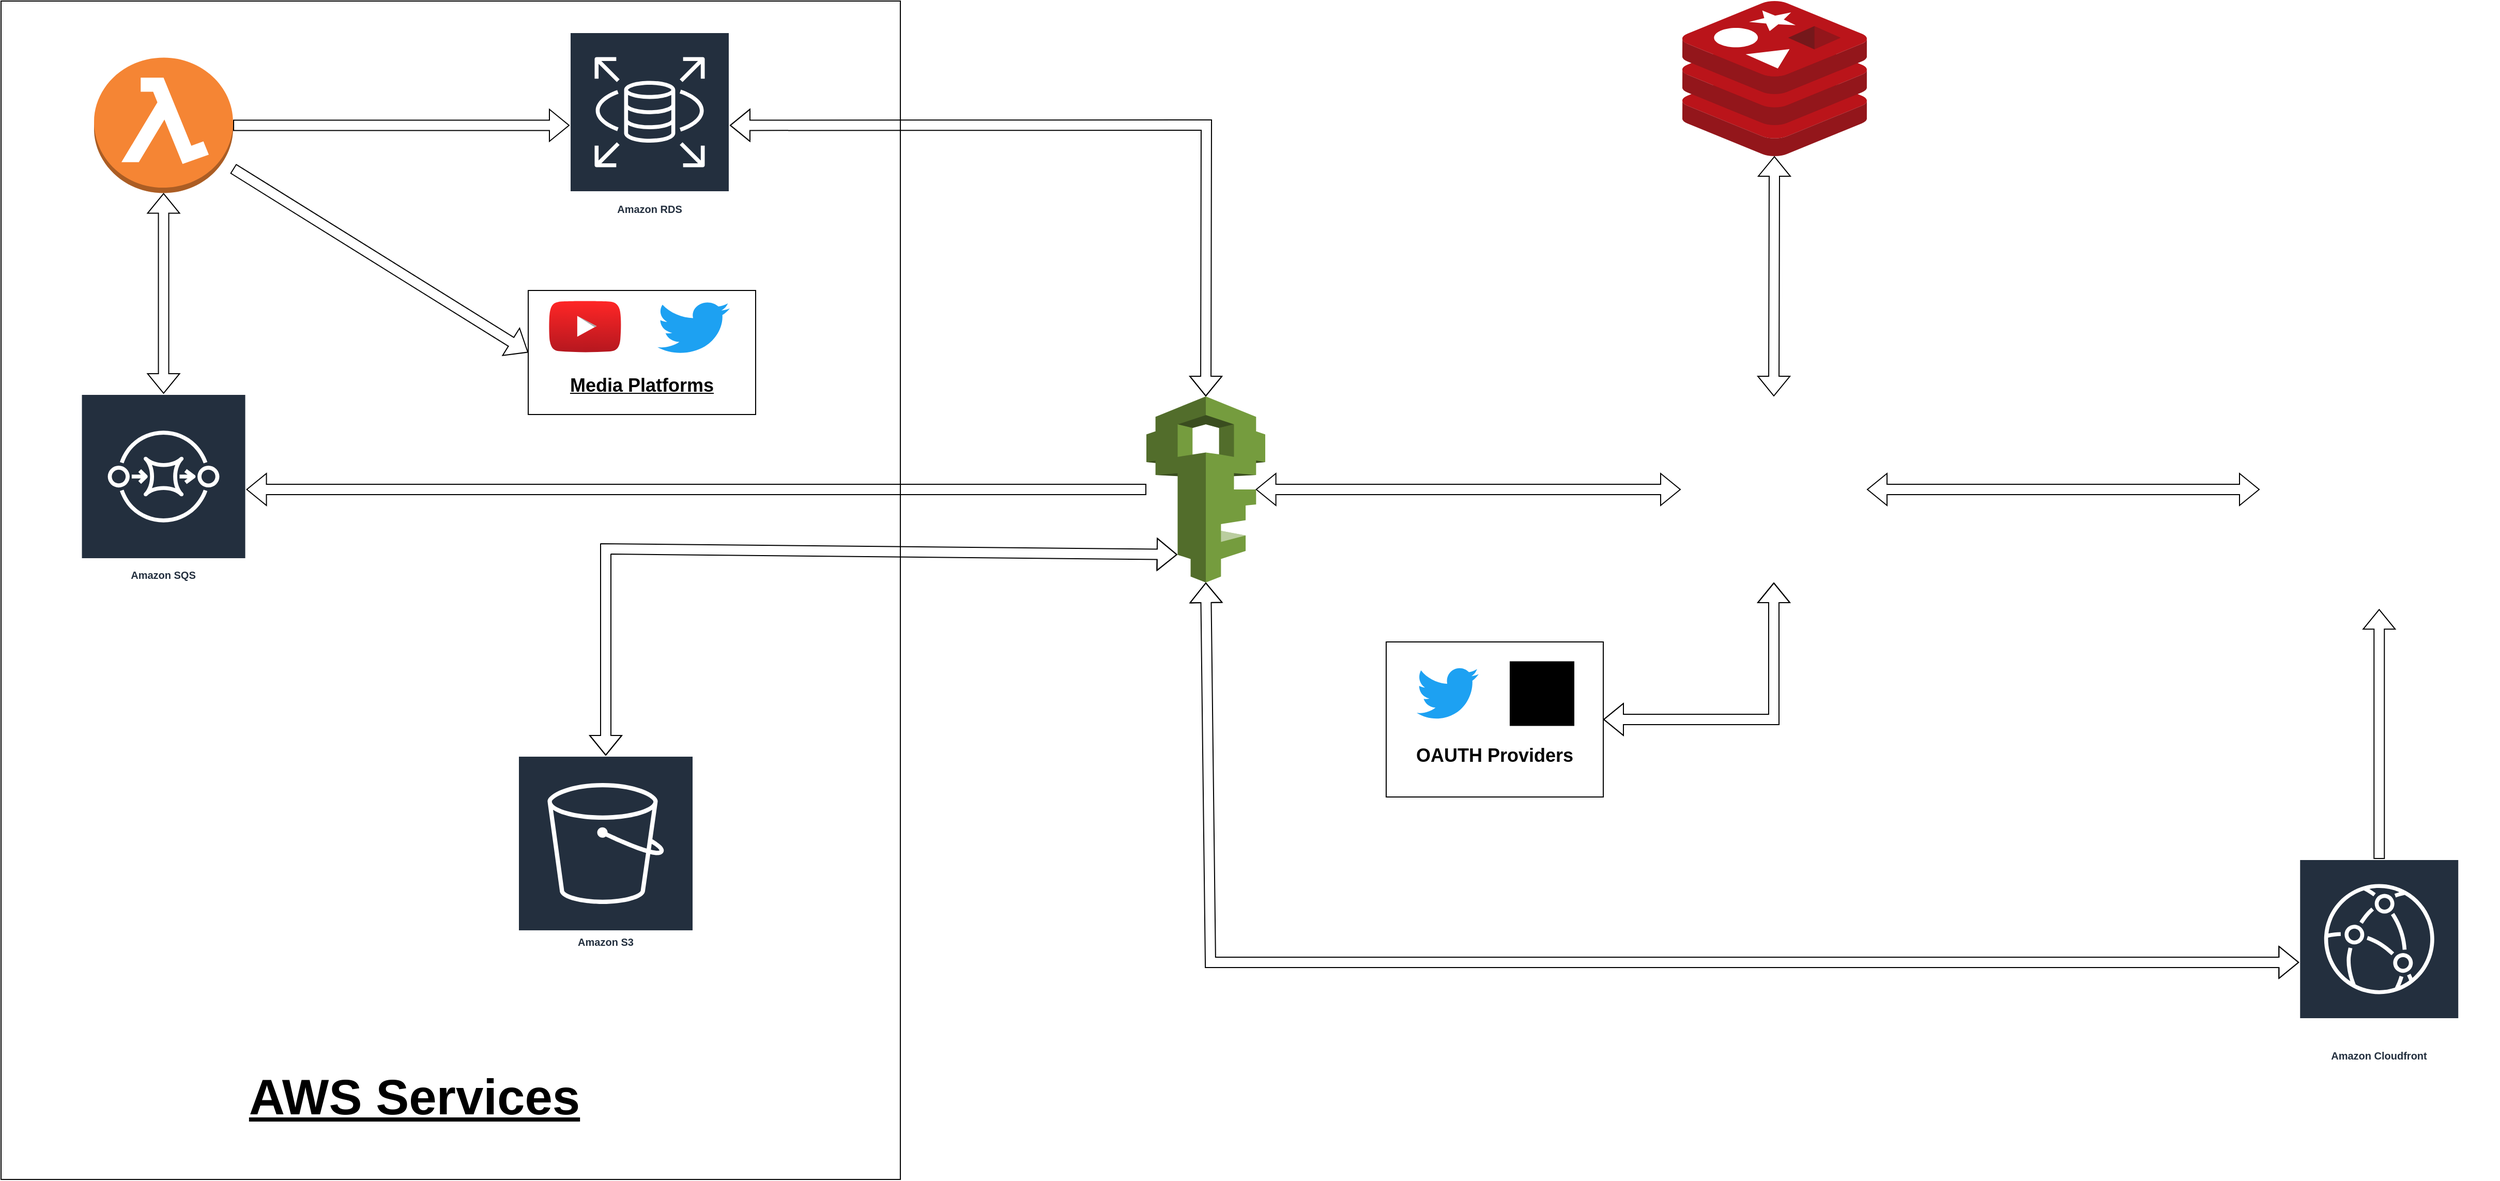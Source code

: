 <mxfile version="26.0.13">
  <diagram name="Page-1" id="p8GSX4qpjSspqNvn0sjG">
    <mxGraphModel dx="4947" dy="3226" grid="1" gridSize="10" guides="1" tooltips="1" connect="1" arrows="1" fold="1" page="1" pageScale="1" pageWidth="850" pageHeight="1100" math="0" shadow="0">
      <root>
        <mxCell id="0" />
        <mxCell id="1" parent="0" />
        <mxCell id="hHyT8EE465TZC9a2mLil-41" value="" style="rounded=0;whiteSpace=wrap;html=1;" vertex="1" parent="1">
          <mxGeometry x="-740" y="-490" width="870" height="1140" as="geometry" />
        </mxCell>
        <mxCell id="hHyT8EE465TZC9a2mLil-1" value="Amazon RDS" style="sketch=0;outlineConnect=0;fontColor=#232F3E;gradientColor=none;strokeColor=#ffffff;fillColor=#232F3E;dashed=0;verticalLabelPosition=middle;verticalAlign=bottom;align=center;html=1;whiteSpace=wrap;fontSize=10;fontStyle=1;spacing=3;shape=mxgraph.aws4.productIcon;prIcon=mxgraph.aws4.rds;" vertex="1" parent="1">
          <mxGeometry x="-190" y="-460" width="155" height="180.5" as="geometry" />
        </mxCell>
        <mxCell id="hHyT8EE465TZC9a2mLil-2" value="" style="image;sketch=0;aspect=fixed;html=1;points=[];align=center;fontSize=12;image=img/lib/mscae/Cache_Redis_Product.svg;" vertex="1" parent="1">
          <mxGeometry x="886.46" y="-490" width="178.54" height="150" as="geometry" />
        </mxCell>
        <mxCell id="hHyT8EE465TZC9a2mLil-3" value="" style="shape=image;html=1;verticalAlign=top;verticalLabelPosition=bottom;labelBackgroundColor=#ffffff;imageAspect=0;aspect=fixed;image=https://cdn2.iconfinder.com/data/icons/boxicons-logos/24/bxl-spring-boot-128.png" vertex="1" parent="1">
          <mxGeometry x="885" y="-107.5" width="180" height="180" as="geometry" />
        </mxCell>
        <mxCell id="hHyT8EE465TZC9a2mLil-4" value="" style="shape=image;html=1;verticalAlign=top;verticalLabelPosition=bottom;labelBackgroundColor=#ffffff;imageAspect=0;aspect=fixed;image=https://cdn2.iconfinder.com/data/icons/competitive-strategy-and-corporate-training/512/177_frontend_interface_mobile_phone_developer_app_development-128.png" vertex="1" parent="1">
          <mxGeometry x="1445" y="-133.12" width="231.25" height="231.25" as="geometry" />
        </mxCell>
        <mxCell id="hHyT8EE465TZC9a2mLil-5" value="Amazon SQS" style="sketch=0;outlineConnect=0;fontColor=#232F3E;gradientColor=none;strokeColor=#ffffff;fillColor=#232F3E;dashed=0;verticalLabelPosition=middle;verticalAlign=bottom;align=center;html=1;whiteSpace=wrap;fontSize=10;fontStyle=1;spacing=3;shape=mxgraph.aws4.productIcon;prIcon=mxgraph.aws4.sqs;" vertex="1" parent="1">
          <mxGeometry x="-662.75" y="-110" width="160" height="185" as="geometry" />
        </mxCell>
        <mxCell id="hHyT8EE465TZC9a2mLil-6" value="" style="outlineConnect=0;dashed=0;verticalLabelPosition=bottom;verticalAlign=top;align=center;html=1;shape=mxgraph.aws3.lambda_function;fillColor=#F58534;gradientColor=none;" vertex="1" parent="1">
          <mxGeometry x="-650" y="-435.25" width="134.5" height="131" as="geometry" />
        </mxCell>
        <mxCell id="hHyT8EE465TZC9a2mLil-10" value="" style="shape=flexArrow;endArrow=classic;startArrow=classic;html=1;rounded=0;entryX=0.5;entryY=1;entryDx=0;entryDy=0;entryPerimeter=0;" edge="1" parent="1" source="hHyT8EE465TZC9a2mLil-5" target="hHyT8EE465TZC9a2mLil-6">
          <mxGeometry width="100" height="100" relative="1" as="geometry">
            <mxPoint x="120" y="302" as="sourcePoint" />
            <mxPoint x="220" y="202" as="targetPoint" />
          </mxGeometry>
        </mxCell>
        <mxCell id="hHyT8EE465TZC9a2mLil-12" value="" style="shape=flexArrow;endArrow=classic;html=1;rounded=0;exitX=1;exitY=0.5;exitDx=0;exitDy=0;exitPerimeter=0;" edge="1" parent="1" source="hHyT8EE465TZC9a2mLil-6" target="hHyT8EE465TZC9a2mLil-1">
          <mxGeometry width="50" height="50" relative="1" as="geometry">
            <mxPoint x="320" y="221" as="sourcePoint" />
            <mxPoint x="370" y="171" as="targetPoint" />
          </mxGeometry>
        </mxCell>
        <mxCell id="hHyT8EE465TZC9a2mLil-15" value="" style="shape=flexArrow;endArrow=classic;startArrow=classic;html=1;rounded=0;entryX=0.5;entryY=0;entryDx=0;entryDy=0;" edge="1" parent="1" source="hHyT8EE465TZC9a2mLil-2" target="hHyT8EE465TZC9a2mLil-3">
          <mxGeometry width="100" height="100" relative="1" as="geometry">
            <mxPoint x="420" y="550" as="sourcePoint" />
            <mxPoint x="975" y="-130" as="targetPoint" />
          </mxGeometry>
        </mxCell>
        <mxCell id="hHyT8EE465TZC9a2mLil-18" value="" style="shape=flexArrow;endArrow=classic;startArrow=classic;html=1;rounded=0;entryX=0;entryY=0.5;entryDx=0;entryDy=0;exitX=1;exitY=0.5;exitDx=0;exitDy=0;" edge="1" parent="1" source="hHyT8EE465TZC9a2mLil-3" target="hHyT8EE465TZC9a2mLil-4">
          <mxGeometry width="100" height="100" relative="1" as="geometry">
            <mxPoint x="650" y="480" as="sourcePoint" />
            <mxPoint x="750" y="380" as="targetPoint" />
          </mxGeometry>
        </mxCell>
        <mxCell id="hHyT8EE465TZC9a2mLil-31" value="Amazon S3" style="sketch=0;outlineConnect=0;fontColor=#232F3E;gradientColor=none;strokeColor=#ffffff;fillColor=#232F3E;dashed=0;verticalLabelPosition=middle;verticalAlign=bottom;align=center;html=1;whiteSpace=wrap;fontSize=10;fontStyle=1;spacing=3;shape=mxgraph.aws4.productIcon;prIcon=mxgraph.aws4.s3;" vertex="1" parent="1">
          <mxGeometry x="-240" y="240" width="170" height="190" as="geometry" />
        </mxCell>
        <mxCell id="hHyT8EE465TZC9a2mLil-32" value="Amazon Cloudfront" style="sketch=0;outlineConnect=0;fontColor=#232F3E;gradientColor=none;strokeColor=#ffffff;fillColor=#232F3E;dashed=0;verticalLabelPosition=middle;verticalAlign=bottom;align=center;html=1;whiteSpace=wrap;fontSize=10;fontStyle=1;spacing=3;shape=mxgraph.aws4.productIcon;prIcon=mxgraph.aws4.cloudfront;" vertex="1" parent="1">
          <mxGeometry x="1483.13" y="340" width="155" height="200" as="geometry" />
        </mxCell>
        <mxCell id="hHyT8EE465TZC9a2mLil-35" value="" style="shape=flexArrow;endArrow=classic;html=1;rounded=0;" edge="1" parent="1" source="hHyT8EE465TZC9a2mLil-32" target="hHyT8EE465TZC9a2mLil-4">
          <mxGeometry width="50" height="50" relative="1" as="geometry">
            <mxPoint x="1155" y="530" as="sourcePoint" />
            <mxPoint x="1205" y="480" as="targetPoint" />
          </mxGeometry>
        </mxCell>
        <mxCell id="hHyT8EE465TZC9a2mLil-40" value="" style="outlineConnect=0;dashed=0;verticalLabelPosition=bottom;verticalAlign=top;align=center;html=1;shape=mxgraph.aws3.iam;fillColor=#759C3E;gradientColor=none;" vertex="1" parent="1">
          <mxGeometry x="368" y="-107.5" width="115" height="180" as="geometry" />
        </mxCell>
        <mxCell id="hHyT8EE465TZC9a2mLil-42" value="" style="rounded=0;whiteSpace=wrap;html=1;" vertex="1" parent="1">
          <mxGeometry x="600" y="130" width="210" height="150" as="geometry" />
        </mxCell>
        <mxCell id="hHyT8EE465TZC9a2mLil-43" value="" style="dashed=0;outlineConnect=0;html=1;align=center;labelPosition=center;verticalLabelPosition=bottom;verticalAlign=top;shape=mxgraph.weblogos.twitter;fillColor=#1DA1F2;strokeColor=none" vertex="1" parent="1">
          <mxGeometry x="629.5" y="153.75" width="60" height="52.5" as="geometry" />
        </mxCell>
        <mxCell id="hHyT8EE465TZC9a2mLil-44" value="" style="sketch=0;verticalLabelPosition=bottom;sketch=0;aspect=fixed;html=1;verticalAlign=top;strokeColor=none;fillColor=#000000;align=center;outlineConnect=0;pointerEvents=1;shape=mxgraph.citrix2.authentication_google;" vertex="1" parent="1">
          <mxGeometry x="719.5" y="148.75" width="62.5" height="62.5" as="geometry" />
        </mxCell>
        <mxCell id="hHyT8EE465TZC9a2mLil-45" value="&lt;b&gt;&lt;font style=&quot;font-size: 18px;&quot;&gt;OAUTH Providers&lt;/font&gt;&lt;/b&gt;" style="text;html=1;align=center;verticalAlign=middle;whiteSpace=wrap;rounded=0;" vertex="1" parent="1">
          <mxGeometry x="615" y="210" width="180" height="60" as="geometry" />
        </mxCell>
        <mxCell id="hHyT8EE465TZC9a2mLil-47" value="" style="shape=flexArrow;endArrow=classic;startArrow=classic;html=1;rounded=0;exitX=0.5;exitY=1;exitDx=0;exitDy=0;exitPerimeter=0;" edge="1" parent="1" source="hHyT8EE465TZC9a2mLil-40" target="hHyT8EE465TZC9a2mLil-32">
          <mxGeometry width="100" height="100" relative="1" as="geometry">
            <mxPoint x="440" y="430" as="sourcePoint" />
            <mxPoint x="980" y="80" as="targetPoint" />
            <Array as="points">
              <mxPoint x="430" y="440" />
            </Array>
          </mxGeometry>
        </mxCell>
        <mxCell id="hHyT8EE465TZC9a2mLil-48" value="" style="shape=flexArrow;endArrow=classic;startArrow=classic;html=1;rounded=0;exitX=0.92;exitY=0.5;exitDx=0;exitDy=0;exitPerimeter=0;" edge="1" parent="1" source="hHyT8EE465TZC9a2mLil-40" target="hHyT8EE465TZC9a2mLil-3">
          <mxGeometry width="100" height="100" relative="1" as="geometry">
            <mxPoint x="880" y="180" as="sourcePoint" />
            <mxPoint x="980" y="80" as="targetPoint" />
          </mxGeometry>
        </mxCell>
        <mxCell id="hHyT8EE465TZC9a2mLil-49" value="" style="shape=flexArrow;endArrow=classic;startArrow=classic;html=1;rounded=0;entryX=0.5;entryY=1;entryDx=0;entryDy=0;exitX=1;exitY=0.5;exitDx=0;exitDy=0;" edge="1" parent="1" source="hHyT8EE465TZC9a2mLil-42" target="hHyT8EE465TZC9a2mLil-3">
          <mxGeometry width="100" height="100" relative="1" as="geometry">
            <mxPoint x="880" y="180" as="sourcePoint" />
            <mxPoint x="980" y="80" as="targetPoint" />
            <Array as="points">
              <mxPoint x="975" y="205" />
            </Array>
          </mxGeometry>
        </mxCell>
        <mxCell id="hHyT8EE465TZC9a2mLil-51" value="" style="shape=flexArrow;endArrow=classic;startArrow=classic;html=1;rounded=0;entryX=0.26;entryY=0.85;entryDx=0;entryDy=0;entryPerimeter=0;" edge="1" parent="1" source="hHyT8EE465TZC9a2mLil-31" target="hHyT8EE465TZC9a2mLil-40">
          <mxGeometry width="100" height="100" relative="1" as="geometry">
            <mxPoint x="130" y="-17.7" as="sourcePoint" />
            <mxPoint x="370.07" y="-18.61" as="targetPoint" />
            <Array as="points">
              <mxPoint x="-155" y="40" />
            </Array>
          </mxGeometry>
        </mxCell>
        <mxCell id="hHyT8EE465TZC9a2mLil-54" value="" style="rounded=0;whiteSpace=wrap;html=1;" vertex="1" parent="1">
          <mxGeometry x="-230" y="-210" width="220" height="120" as="geometry" />
        </mxCell>
        <mxCell id="hHyT8EE465TZC9a2mLil-55" value="" style="dashed=0;outlineConnect=0;html=1;align=center;labelPosition=center;verticalLabelPosition=bottom;verticalAlign=top;shape=mxgraph.weblogos.youtube_2;fillColor=#FF2626;gradientColor=#B5171F" vertex="1" parent="1">
          <mxGeometry x="-210" y="-200" width="70" height="50" as="geometry" />
        </mxCell>
        <mxCell id="hHyT8EE465TZC9a2mLil-56" value="" style="dashed=0;outlineConnect=0;html=1;align=center;labelPosition=center;verticalLabelPosition=bottom;verticalAlign=top;shape=mxgraph.weblogos.twitter;fillColor=#1DA1F2;strokeColor=none" vertex="1" parent="1">
          <mxGeometry x="-105" y="-200" width="70" height="52.5" as="geometry" />
        </mxCell>
        <mxCell id="hHyT8EE465TZC9a2mLil-57" value="&lt;font style=&quot;font-size: 18px;&quot;&gt;&lt;b&gt;&lt;u&gt;Media Platforms&lt;/u&gt;&lt;/b&gt;&lt;/font&gt;" style="text;html=1;align=center;verticalAlign=middle;whiteSpace=wrap;rounded=0;" vertex="1" parent="1">
          <mxGeometry x="-280" y="-133.12" width="320" height="30" as="geometry" />
        </mxCell>
        <mxCell id="hHyT8EE465TZC9a2mLil-58" value="" style="shape=flexArrow;endArrow=classic;html=1;rounded=0;entryX=0;entryY=0.5;entryDx=0;entryDy=0;" edge="1" parent="1" source="hHyT8EE465TZC9a2mLil-6" target="hHyT8EE465TZC9a2mLil-54">
          <mxGeometry width="50" height="50" relative="1" as="geometry">
            <mxPoint x="-502.75" y="-260" as="sourcePoint" />
            <mxPoint x="-452.75" y="-310" as="targetPoint" />
          </mxGeometry>
        </mxCell>
        <mxCell id="hHyT8EE465TZC9a2mLil-59" value="" style="shape=flexArrow;endArrow=classic;html=1;rounded=0;" edge="1" parent="1" source="hHyT8EE465TZC9a2mLil-40" target="hHyT8EE465TZC9a2mLil-5">
          <mxGeometry width="50" height="50" relative="1" as="geometry">
            <mxPoint x="390" y="190" as="sourcePoint" />
            <mxPoint x="440" y="140" as="targetPoint" />
          </mxGeometry>
        </mxCell>
        <mxCell id="hHyT8EE465TZC9a2mLil-60" value="&lt;font style=&quot;font-size: 48px;&quot;&gt;&lt;b&gt;&lt;u&gt;AWS Services&lt;/u&gt;&lt;/b&gt;&lt;/font&gt;" style="text;strokeColor=none;align=center;fillColor=none;html=1;verticalAlign=middle;whiteSpace=wrap;rounded=0;" vertex="1" parent="1">
          <mxGeometry x="-560" y="530" width="440" height="80" as="geometry" />
        </mxCell>
        <mxCell id="hHyT8EE465TZC9a2mLil-64" value="" style="shape=flexArrow;endArrow=classic;startArrow=classic;html=1;rounded=0;exitX=0.5;exitY=0;exitDx=0;exitDy=0;exitPerimeter=0;" edge="1" parent="1" source="hHyT8EE465TZC9a2mLil-40" target="hHyT8EE465TZC9a2mLil-1">
          <mxGeometry width="100" height="100" relative="1" as="geometry">
            <mxPoint x="340" y="-210" as="sourcePoint" />
            <mxPoint x="440" y="-310" as="targetPoint" />
            <Array as="points">
              <mxPoint x="426" y="-370" />
            </Array>
          </mxGeometry>
        </mxCell>
      </root>
    </mxGraphModel>
  </diagram>
</mxfile>
